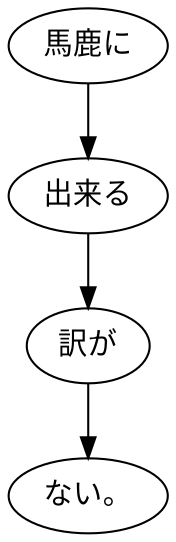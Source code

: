 digraph graph7188 {
	node0 [label="馬鹿に"];
	node1 [label="出来る"];
	node2 [label="訳が"];
	node3 [label="ない。"];
	node0 -> node1;
	node1 -> node2;
	node2 -> node3;
}

